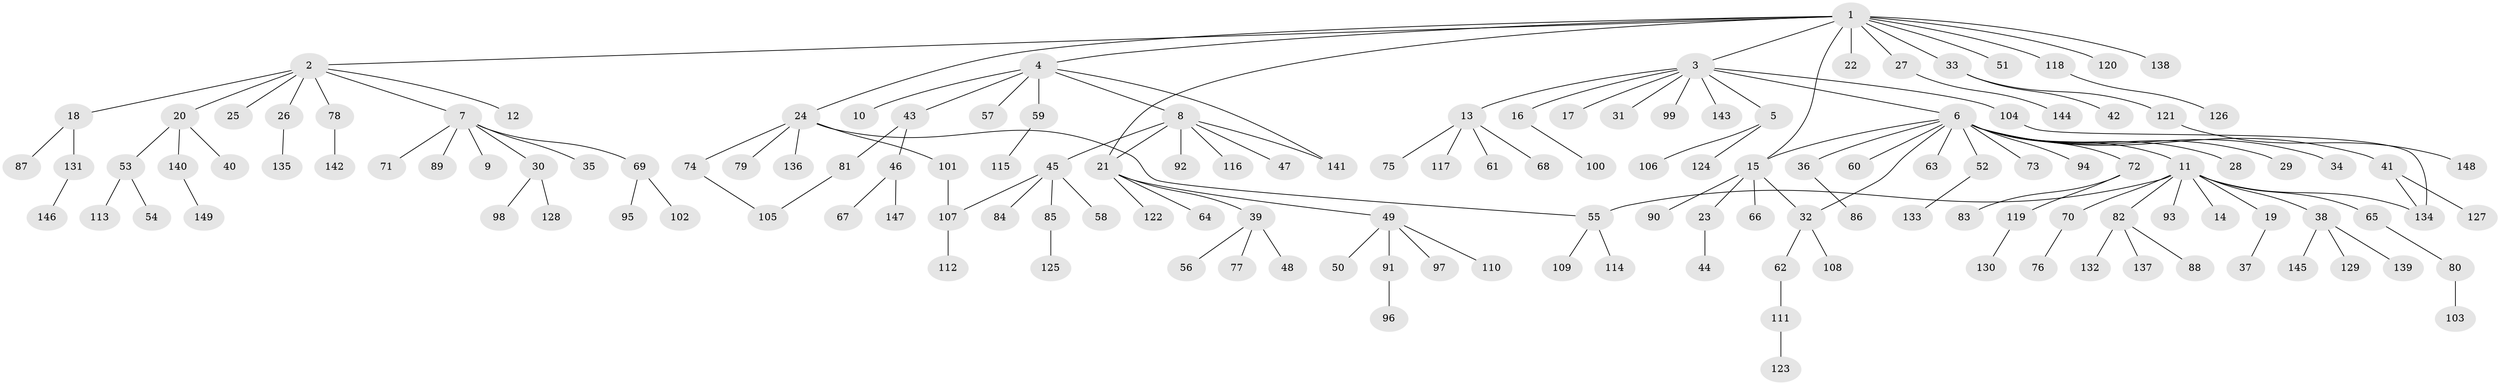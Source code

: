 // Generated by graph-tools (version 1.1) at 2025/01/03/09/25 03:01:38]
// undirected, 149 vertices, 157 edges
graph export_dot {
graph [start="1"]
  node [color=gray90,style=filled];
  1;
  2;
  3;
  4;
  5;
  6;
  7;
  8;
  9;
  10;
  11;
  12;
  13;
  14;
  15;
  16;
  17;
  18;
  19;
  20;
  21;
  22;
  23;
  24;
  25;
  26;
  27;
  28;
  29;
  30;
  31;
  32;
  33;
  34;
  35;
  36;
  37;
  38;
  39;
  40;
  41;
  42;
  43;
  44;
  45;
  46;
  47;
  48;
  49;
  50;
  51;
  52;
  53;
  54;
  55;
  56;
  57;
  58;
  59;
  60;
  61;
  62;
  63;
  64;
  65;
  66;
  67;
  68;
  69;
  70;
  71;
  72;
  73;
  74;
  75;
  76;
  77;
  78;
  79;
  80;
  81;
  82;
  83;
  84;
  85;
  86;
  87;
  88;
  89;
  90;
  91;
  92;
  93;
  94;
  95;
  96;
  97;
  98;
  99;
  100;
  101;
  102;
  103;
  104;
  105;
  106;
  107;
  108;
  109;
  110;
  111;
  112;
  113;
  114;
  115;
  116;
  117;
  118;
  119;
  120;
  121;
  122;
  123;
  124;
  125;
  126;
  127;
  128;
  129;
  130;
  131;
  132;
  133;
  134;
  135;
  136;
  137;
  138;
  139;
  140;
  141;
  142;
  143;
  144;
  145;
  146;
  147;
  148;
  149;
  1 -- 2;
  1 -- 3;
  1 -- 4;
  1 -- 15;
  1 -- 21;
  1 -- 22;
  1 -- 24;
  1 -- 27;
  1 -- 33;
  1 -- 51;
  1 -- 118;
  1 -- 120;
  1 -- 138;
  2 -- 7;
  2 -- 12;
  2 -- 18;
  2 -- 20;
  2 -- 25;
  2 -- 26;
  2 -- 78;
  3 -- 5;
  3 -- 6;
  3 -- 13;
  3 -- 16;
  3 -- 17;
  3 -- 31;
  3 -- 99;
  3 -- 104;
  3 -- 143;
  4 -- 8;
  4 -- 10;
  4 -- 43;
  4 -- 57;
  4 -- 59;
  4 -- 141;
  5 -- 106;
  5 -- 124;
  6 -- 11;
  6 -- 15;
  6 -- 28;
  6 -- 29;
  6 -- 32;
  6 -- 34;
  6 -- 36;
  6 -- 41;
  6 -- 52;
  6 -- 60;
  6 -- 63;
  6 -- 72;
  6 -- 73;
  6 -- 94;
  7 -- 9;
  7 -- 30;
  7 -- 35;
  7 -- 69;
  7 -- 71;
  7 -- 89;
  8 -- 21;
  8 -- 45;
  8 -- 47;
  8 -- 92;
  8 -- 116;
  8 -- 141;
  11 -- 14;
  11 -- 19;
  11 -- 38;
  11 -- 55;
  11 -- 65;
  11 -- 70;
  11 -- 82;
  11 -- 93;
  11 -- 134;
  13 -- 61;
  13 -- 68;
  13 -- 75;
  13 -- 117;
  15 -- 23;
  15 -- 32;
  15 -- 66;
  15 -- 90;
  16 -- 100;
  18 -- 87;
  18 -- 131;
  19 -- 37;
  20 -- 40;
  20 -- 53;
  20 -- 140;
  21 -- 39;
  21 -- 49;
  21 -- 64;
  21 -- 122;
  23 -- 44;
  24 -- 55;
  24 -- 74;
  24 -- 79;
  24 -- 101;
  24 -- 136;
  26 -- 135;
  27 -- 144;
  30 -- 98;
  30 -- 128;
  32 -- 62;
  32 -- 108;
  33 -- 42;
  33 -- 121;
  36 -- 86;
  38 -- 129;
  38 -- 139;
  38 -- 145;
  39 -- 48;
  39 -- 56;
  39 -- 77;
  41 -- 127;
  41 -- 134;
  43 -- 46;
  43 -- 81;
  45 -- 58;
  45 -- 84;
  45 -- 85;
  45 -- 107;
  46 -- 67;
  46 -- 147;
  49 -- 50;
  49 -- 91;
  49 -- 97;
  49 -- 110;
  52 -- 133;
  53 -- 54;
  53 -- 113;
  55 -- 109;
  55 -- 114;
  59 -- 115;
  62 -- 111;
  65 -- 80;
  69 -- 95;
  69 -- 102;
  70 -- 76;
  72 -- 83;
  72 -- 119;
  74 -- 105;
  78 -- 142;
  80 -- 103;
  81 -- 105;
  82 -- 88;
  82 -- 132;
  82 -- 137;
  85 -- 125;
  91 -- 96;
  101 -- 107;
  104 -- 134;
  107 -- 112;
  111 -- 123;
  118 -- 126;
  119 -- 130;
  121 -- 148;
  131 -- 146;
  140 -- 149;
}
